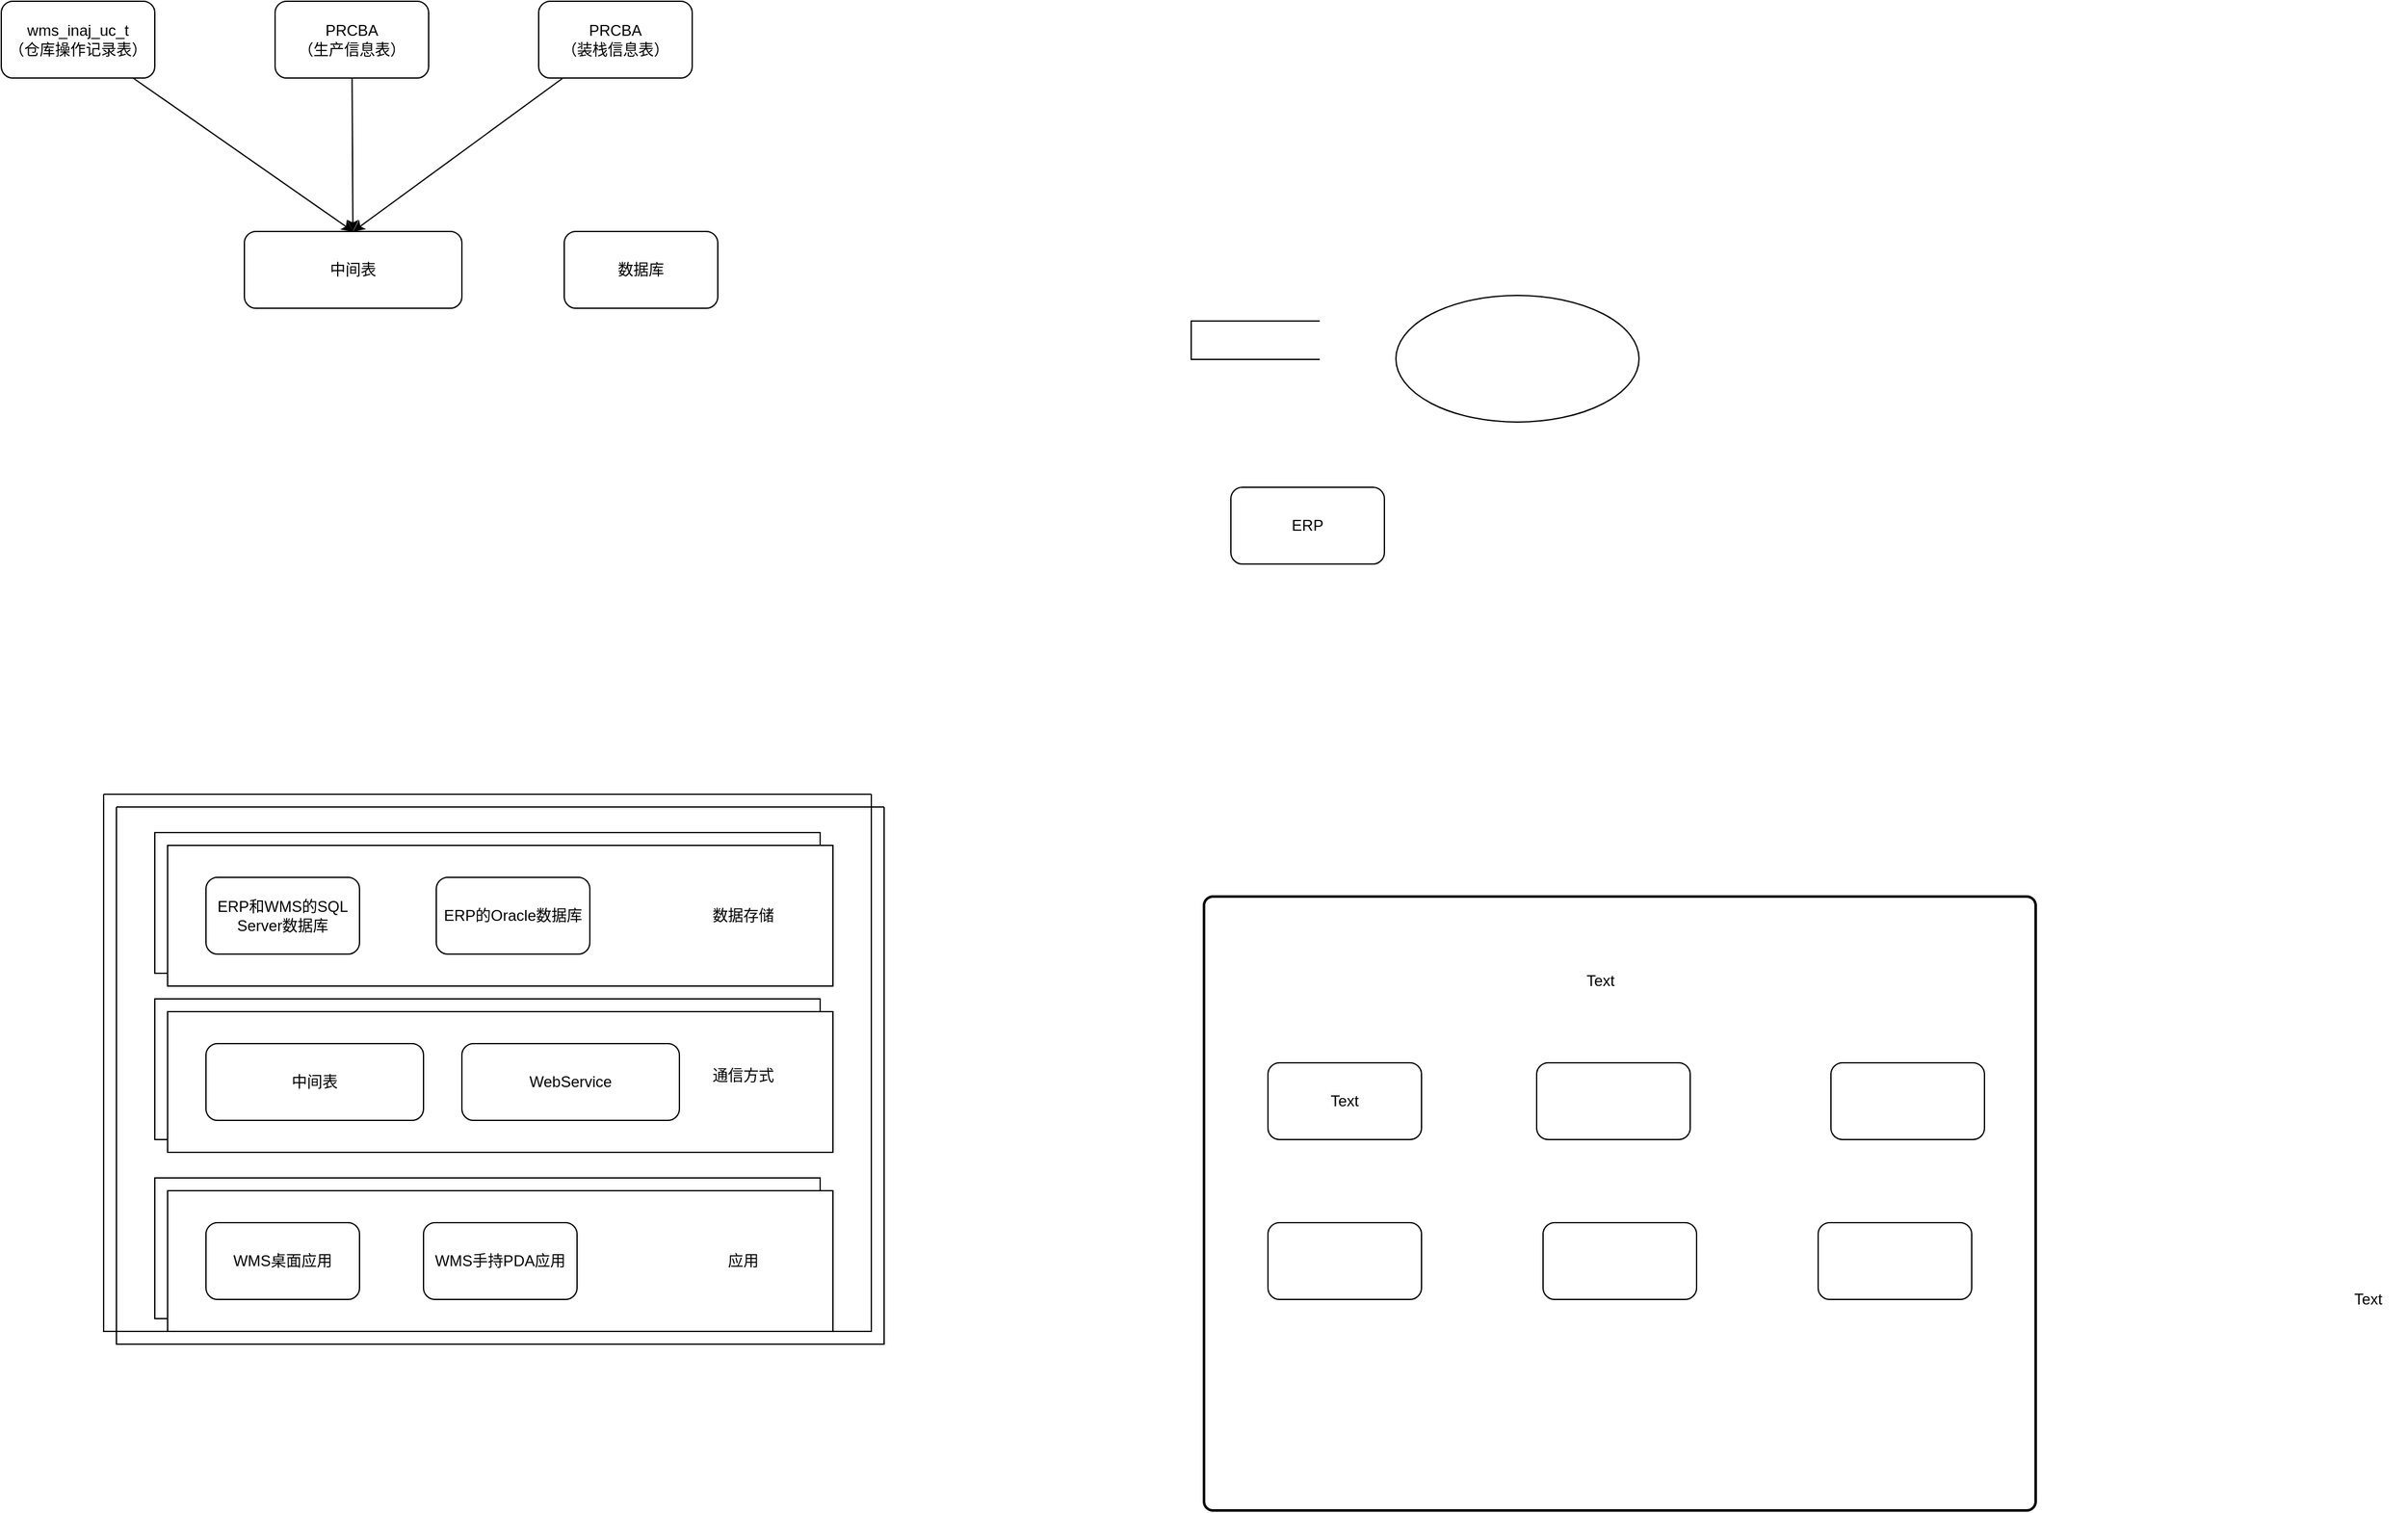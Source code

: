 <mxfile version="24.2.1" type="github">
  <diagram name="第 1 页" id="vWvpyPX1_RPrvvsybzjb">
    <mxGraphModel dx="1427" dy="782" grid="1" gridSize="10" guides="1" tooltips="1" connect="1" arrows="1" fold="1" page="1" pageScale="1" pageWidth="827" pageHeight="1169" math="0" shadow="0">
      <root>
        <mxCell id="0" />
        <mxCell id="1" parent="0" />
        <mxCell id="FwTlCpv5LQ0_K2q1WW8_-8" style="rounded=0;orthogonalLoop=1;jettySize=auto;html=1;entryX=0.5;entryY=0;entryDx=0;entryDy=0;" edge="1" parent="1" source="FwTlCpv5LQ0_K2q1WW8_-3" target="FwTlCpv5LQ0_K2q1WW8_-7">
          <mxGeometry relative="1" as="geometry" />
        </mxCell>
        <mxCell id="FwTlCpv5LQ0_K2q1WW8_-3" value="wms_inaj_uc_t&lt;div&gt;（仓库操作记录表）&lt;/div&gt;" style="rounded=1;whiteSpace=wrap;html=1;" vertex="1" parent="1">
          <mxGeometry x="160" width="120" height="60" as="geometry" />
        </mxCell>
        <mxCell id="FwTlCpv5LQ0_K2q1WW8_-9" style="rounded=0;orthogonalLoop=1;jettySize=auto;html=1;" edge="1" parent="1" source="FwTlCpv5LQ0_K2q1WW8_-4" target="FwTlCpv5LQ0_K2q1WW8_-7">
          <mxGeometry relative="1" as="geometry" />
        </mxCell>
        <mxCell id="FwTlCpv5LQ0_K2q1WW8_-4" value="PRCBA&lt;div&gt;（生产信息表）&lt;/div&gt;" style="rounded=1;whiteSpace=wrap;html=1;" vertex="1" parent="1">
          <mxGeometry x="374" width="120" height="60" as="geometry" />
        </mxCell>
        <mxCell id="FwTlCpv5LQ0_K2q1WW8_-10" style="rounded=0;orthogonalLoop=1;jettySize=auto;html=1;entryX=0.5;entryY=0;entryDx=0;entryDy=0;" edge="1" parent="1" source="FwTlCpv5LQ0_K2q1WW8_-5" target="FwTlCpv5LQ0_K2q1WW8_-7">
          <mxGeometry relative="1" as="geometry" />
        </mxCell>
        <mxCell id="FwTlCpv5LQ0_K2q1WW8_-5" value="PRCBA&lt;br&gt;（装栈信息表）" style="rounded=1;whiteSpace=wrap;html=1;" vertex="1" parent="1">
          <mxGeometry x="580" width="120" height="60" as="geometry" />
        </mxCell>
        <mxCell id="FwTlCpv5LQ0_K2q1WW8_-7" value="中间表" style="rounded=1;whiteSpace=wrap;html=1;" vertex="1" parent="1">
          <mxGeometry x="350" y="180" width="170" height="60" as="geometry" />
        </mxCell>
        <mxCell id="FwTlCpv5LQ0_K2q1WW8_-12" value="数据库" style="rounded=1;whiteSpace=wrap;html=1;" vertex="1" parent="1">
          <mxGeometry x="600" y="180" width="120" height="60" as="geometry" />
        </mxCell>
        <mxCell id="FwTlCpv5LQ0_K2q1WW8_-23" value="" style="swimlane;startSize=0;" vertex="1" parent="1">
          <mxGeometry x="240" y="620" width="600" height="420" as="geometry" />
        </mxCell>
        <mxCell id="FwTlCpv5LQ0_K2q1WW8_-24" value="" style="rounded=0;whiteSpace=wrap;html=1;" vertex="1" parent="FwTlCpv5LQ0_K2q1WW8_-23">
          <mxGeometry x="40" y="300" width="520" height="110" as="geometry" />
        </mxCell>
        <mxCell id="FwTlCpv5LQ0_K2q1WW8_-1" value="WMS桌面应用" style="rounded=1;whiteSpace=wrap;html=1;" vertex="1" parent="FwTlCpv5LQ0_K2q1WW8_-23">
          <mxGeometry x="70" y="325" width="120" height="60" as="geometry" />
        </mxCell>
        <mxCell id="FwTlCpv5LQ0_K2q1WW8_-2" value="WMS手持PDA应用" style="rounded=1;whiteSpace=wrap;html=1;" vertex="1" parent="FwTlCpv5LQ0_K2q1WW8_-23">
          <mxGeometry x="240" y="325" width="120" height="60" as="geometry" />
        </mxCell>
        <mxCell id="FwTlCpv5LQ0_K2q1WW8_-25" value="应用" style="text;html=1;align=center;verticalAlign=middle;whiteSpace=wrap;rounded=0;" vertex="1" parent="FwTlCpv5LQ0_K2q1WW8_-23">
          <mxGeometry x="460" y="340" width="60" height="30" as="geometry" />
        </mxCell>
        <mxCell id="FwTlCpv5LQ0_K2q1WW8_-27" value="" style="rounded=0;whiteSpace=wrap;html=1;" vertex="1" parent="FwTlCpv5LQ0_K2q1WW8_-23">
          <mxGeometry x="40" y="160" width="520" height="110" as="geometry" />
        </mxCell>
        <mxCell id="FwTlCpv5LQ0_K2q1WW8_-28" value="通信方式" style="text;html=1;align=center;verticalAlign=middle;whiteSpace=wrap;rounded=0;" vertex="1" parent="FwTlCpv5LQ0_K2q1WW8_-23">
          <mxGeometry x="460" y="195" width="60" height="30" as="geometry" />
        </mxCell>
        <mxCell id="FwTlCpv5LQ0_K2q1WW8_-17" value="WebService" style="rounded=1;whiteSpace=wrap;html=1;" vertex="1" parent="FwTlCpv5LQ0_K2q1WW8_-23">
          <mxGeometry x="270" y="185" width="170" height="60" as="geometry" />
        </mxCell>
        <mxCell id="FwTlCpv5LQ0_K2q1WW8_-29" value="中间表" style="rounded=1;whiteSpace=wrap;html=1;" vertex="1" parent="FwTlCpv5LQ0_K2q1WW8_-23">
          <mxGeometry x="70" y="185" width="170" height="60" as="geometry" />
        </mxCell>
        <mxCell id="FwTlCpv5LQ0_K2q1WW8_-30" value="" style="rounded=0;whiteSpace=wrap;html=1;" vertex="1" parent="FwTlCpv5LQ0_K2q1WW8_-23">
          <mxGeometry x="40" y="30" width="520" height="110" as="geometry" />
        </mxCell>
        <mxCell id="FwTlCpv5LQ0_K2q1WW8_-13" value="ERP的Oracle数据库" style="rounded=1;whiteSpace=wrap;html=1;" vertex="1" parent="FwTlCpv5LQ0_K2q1WW8_-23">
          <mxGeometry x="250" y="55" width="120" height="60" as="geometry" />
        </mxCell>
        <mxCell id="FwTlCpv5LQ0_K2q1WW8_-14" value="ERP和WMS的SQL Server数据库" style="rounded=1;whiteSpace=wrap;html=1;" vertex="1" parent="FwTlCpv5LQ0_K2q1WW8_-23">
          <mxGeometry x="70" y="55" width="120" height="60" as="geometry" />
        </mxCell>
        <mxCell id="FwTlCpv5LQ0_K2q1WW8_-31" value="数据存储" style="text;html=1;align=center;verticalAlign=middle;whiteSpace=wrap;rounded=0;" vertex="1" parent="FwTlCpv5LQ0_K2q1WW8_-23">
          <mxGeometry x="460" y="70" width="60" height="30" as="geometry" />
        </mxCell>
        <mxCell id="FwTlCpv5LQ0_K2q1WW8_-32" value="" style="swimlane;startSize=0;" vertex="1" parent="1">
          <mxGeometry x="250" y="630" width="600" height="420" as="geometry" />
        </mxCell>
        <mxCell id="FwTlCpv5LQ0_K2q1WW8_-33" value="" style="rounded=0;whiteSpace=wrap;html=1;" vertex="1" parent="FwTlCpv5LQ0_K2q1WW8_-32">
          <mxGeometry x="40" y="300" width="520" height="110" as="geometry" />
        </mxCell>
        <mxCell id="FwTlCpv5LQ0_K2q1WW8_-34" value="WMS桌面应用" style="rounded=1;whiteSpace=wrap;html=1;" vertex="1" parent="FwTlCpv5LQ0_K2q1WW8_-32">
          <mxGeometry x="70" y="325" width="120" height="60" as="geometry" />
        </mxCell>
        <mxCell id="FwTlCpv5LQ0_K2q1WW8_-35" value="WMS手持PDA应用" style="rounded=1;whiteSpace=wrap;html=1;" vertex="1" parent="FwTlCpv5LQ0_K2q1WW8_-32">
          <mxGeometry x="240" y="325" width="120" height="60" as="geometry" />
        </mxCell>
        <mxCell id="FwTlCpv5LQ0_K2q1WW8_-36" value="应用" style="text;html=1;align=center;verticalAlign=middle;whiteSpace=wrap;rounded=0;" vertex="1" parent="FwTlCpv5LQ0_K2q1WW8_-32">
          <mxGeometry x="460" y="340" width="60" height="30" as="geometry" />
        </mxCell>
        <mxCell id="FwTlCpv5LQ0_K2q1WW8_-37" value="" style="rounded=0;whiteSpace=wrap;html=1;" vertex="1" parent="FwTlCpv5LQ0_K2q1WW8_-32">
          <mxGeometry x="40" y="160" width="520" height="110" as="geometry" />
        </mxCell>
        <mxCell id="FwTlCpv5LQ0_K2q1WW8_-38" value="通信方式" style="text;html=1;align=center;verticalAlign=middle;whiteSpace=wrap;rounded=0;" vertex="1" parent="FwTlCpv5LQ0_K2q1WW8_-32">
          <mxGeometry x="460" y="195" width="60" height="30" as="geometry" />
        </mxCell>
        <mxCell id="FwTlCpv5LQ0_K2q1WW8_-39" value="WebService" style="rounded=1;whiteSpace=wrap;html=1;" vertex="1" parent="FwTlCpv5LQ0_K2q1WW8_-32">
          <mxGeometry x="270" y="185" width="170" height="60" as="geometry" />
        </mxCell>
        <mxCell id="FwTlCpv5LQ0_K2q1WW8_-40" value="中间表" style="rounded=1;whiteSpace=wrap;html=1;" vertex="1" parent="FwTlCpv5LQ0_K2q1WW8_-32">
          <mxGeometry x="70" y="185" width="170" height="60" as="geometry" />
        </mxCell>
        <mxCell id="FwTlCpv5LQ0_K2q1WW8_-41" value="" style="rounded=0;whiteSpace=wrap;html=1;" vertex="1" parent="FwTlCpv5LQ0_K2q1WW8_-32">
          <mxGeometry x="40" y="30" width="520" height="110" as="geometry" />
        </mxCell>
        <mxCell id="FwTlCpv5LQ0_K2q1WW8_-42" value="ERP的Oracle数据库" style="rounded=1;whiteSpace=wrap;html=1;" vertex="1" parent="FwTlCpv5LQ0_K2q1WW8_-32">
          <mxGeometry x="250" y="55" width="120" height="60" as="geometry" />
        </mxCell>
        <mxCell id="FwTlCpv5LQ0_K2q1WW8_-43" value="ERP和WMS的SQL Server数据库" style="rounded=1;whiteSpace=wrap;html=1;" vertex="1" parent="FwTlCpv5LQ0_K2q1WW8_-32">
          <mxGeometry x="70" y="55" width="120" height="60" as="geometry" />
        </mxCell>
        <mxCell id="FwTlCpv5LQ0_K2q1WW8_-44" value="数据存储" style="text;html=1;align=center;verticalAlign=middle;whiteSpace=wrap;rounded=0;" vertex="1" parent="FwTlCpv5LQ0_K2q1WW8_-32">
          <mxGeometry x="460" y="70" width="60" height="30" as="geometry" />
        </mxCell>
        <mxCell id="FwTlCpv5LQ0_K2q1WW8_-49" value="ERP" style="rounded=1;whiteSpace=wrap;html=1;" vertex="1" parent="1">
          <mxGeometry x="1121" y="380" width="120" height="60" as="geometry" />
        </mxCell>
        <mxCell id="FwTlCpv5LQ0_K2q1WW8_-53" value="" style="html=1;dashed=0;whiteSpace=wrap;shape=partialRectangle;right=0;" vertex="1" parent="1">
          <mxGeometry x="1090" y="250" width="100" height="30" as="geometry" />
        </mxCell>
        <mxCell id="FwTlCpv5LQ0_K2q1WW8_-56" value="" style="shape=ellipse;html=1;dashed=0;whiteSpace=wrap;perimeter=ellipsePerimeter;" vertex="1" parent="1">
          <mxGeometry x="1250" y="230" width="190" height="99" as="geometry" />
        </mxCell>
        <mxCell id="FwTlCpv5LQ0_K2q1WW8_-57" value="" style="rounded=1;whiteSpace=wrap;html=1;absoluteArcSize=1;arcSize=14;strokeWidth=2;" vertex="1" parent="1">
          <mxGeometry x="1100" y="700" width="650" height="480" as="geometry" />
        </mxCell>
        <mxCell id="FwTlCpv5LQ0_K2q1WW8_-58" value="Text" style="text;html=1;align=center;verticalAlign=middle;whiteSpace=wrap;rounded=0;" vertex="1" parent="1">
          <mxGeometry x="1380" y="751" width="60" height="30" as="geometry" />
        </mxCell>
        <mxCell id="FwTlCpv5LQ0_K2q1WW8_-59" value="" style="rounded=1;whiteSpace=wrap;html=1;" vertex="1" parent="1">
          <mxGeometry x="1150" y="830" width="120" height="60" as="geometry" />
        </mxCell>
        <mxCell id="FwTlCpv5LQ0_K2q1WW8_-60" value="" style="rounded=1;whiteSpace=wrap;html=1;" vertex="1" parent="1">
          <mxGeometry x="1360" y="830" width="120" height="60" as="geometry" />
        </mxCell>
        <mxCell id="FwTlCpv5LQ0_K2q1WW8_-61" value="" style="rounded=1;whiteSpace=wrap;html=1;" vertex="1" parent="1">
          <mxGeometry x="1590" y="830" width="120" height="60" as="geometry" />
        </mxCell>
        <mxCell id="FwTlCpv5LQ0_K2q1WW8_-62" value="" style="rounded=1;whiteSpace=wrap;html=1;" vertex="1" parent="1">
          <mxGeometry x="1150" y="955" width="120" height="60" as="geometry" />
        </mxCell>
        <mxCell id="FwTlCpv5LQ0_K2q1WW8_-63" value="" style="rounded=1;whiteSpace=wrap;html=1;" vertex="1" parent="1">
          <mxGeometry x="1365" y="955" width="120" height="60" as="geometry" />
        </mxCell>
        <mxCell id="FwTlCpv5LQ0_K2q1WW8_-64" value="" style="rounded=1;whiteSpace=wrap;html=1;" vertex="1" parent="1">
          <mxGeometry x="1580" y="955" width="120" height="60" as="geometry" />
        </mxCell>
        <mxCell id="FwTlCpv5LQ0_K2q1WW8_-65" value="Text" style="text;html=1;align=center;verticalAlign=middle;whiteSpace=wrap;rounded=0;" vertex="1" parent="1">
          <mxGeometry x="1180" y="845" width="60" height="30" as="geometry" />
        </mxCell>
        <mxCell id="FwTlCpv5LQ0_K2q1WW8_-66" value="Text" style="text;strokeColor=none;align=center;fillColor=none;html=1;verticalAlign=middle;whiteSpace=wrap;rounded=0;" vertex="1" parent="1">
          <mxGeometry x="1980" y="1000" width="60" height="30" as="geometry" />
        </mxCell>
      </root>
    </mxGraphModel>
  </diagram>
</mxfile>
